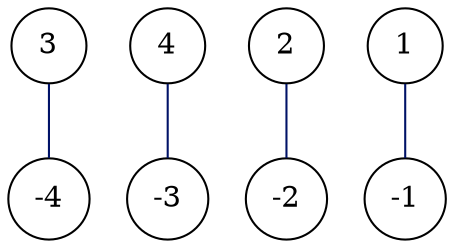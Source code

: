 graph G {
  -4 [pos="4.000000,0.000000", shape=circle, ];
  -3 [pos="3.000000,0.000000", shape=circle, ];
  -2 [pos="2.000000,0.000000", shape=circle, ];
  -1 [pos="1.000000,0.000000", shape=circle, ];
  1 [pos="1.000000,1.000000", shape=circle, ];
  2 [pos="2.000000,1.000000", shape=circle, ];
  3 [pos="3.000000,1.000000", shape=circle, ];
  4 [pos="4.000000,1.000000", shape=circle, ];
  
  
  1 -- -1 [color="#001267", label="", ];
  2 -- -2 [color="#001267", label="", ];
  3 -- -4 [color="#001267", label="", ];
  4 -- -3 [color="#001267", label="", ];
  
  }
